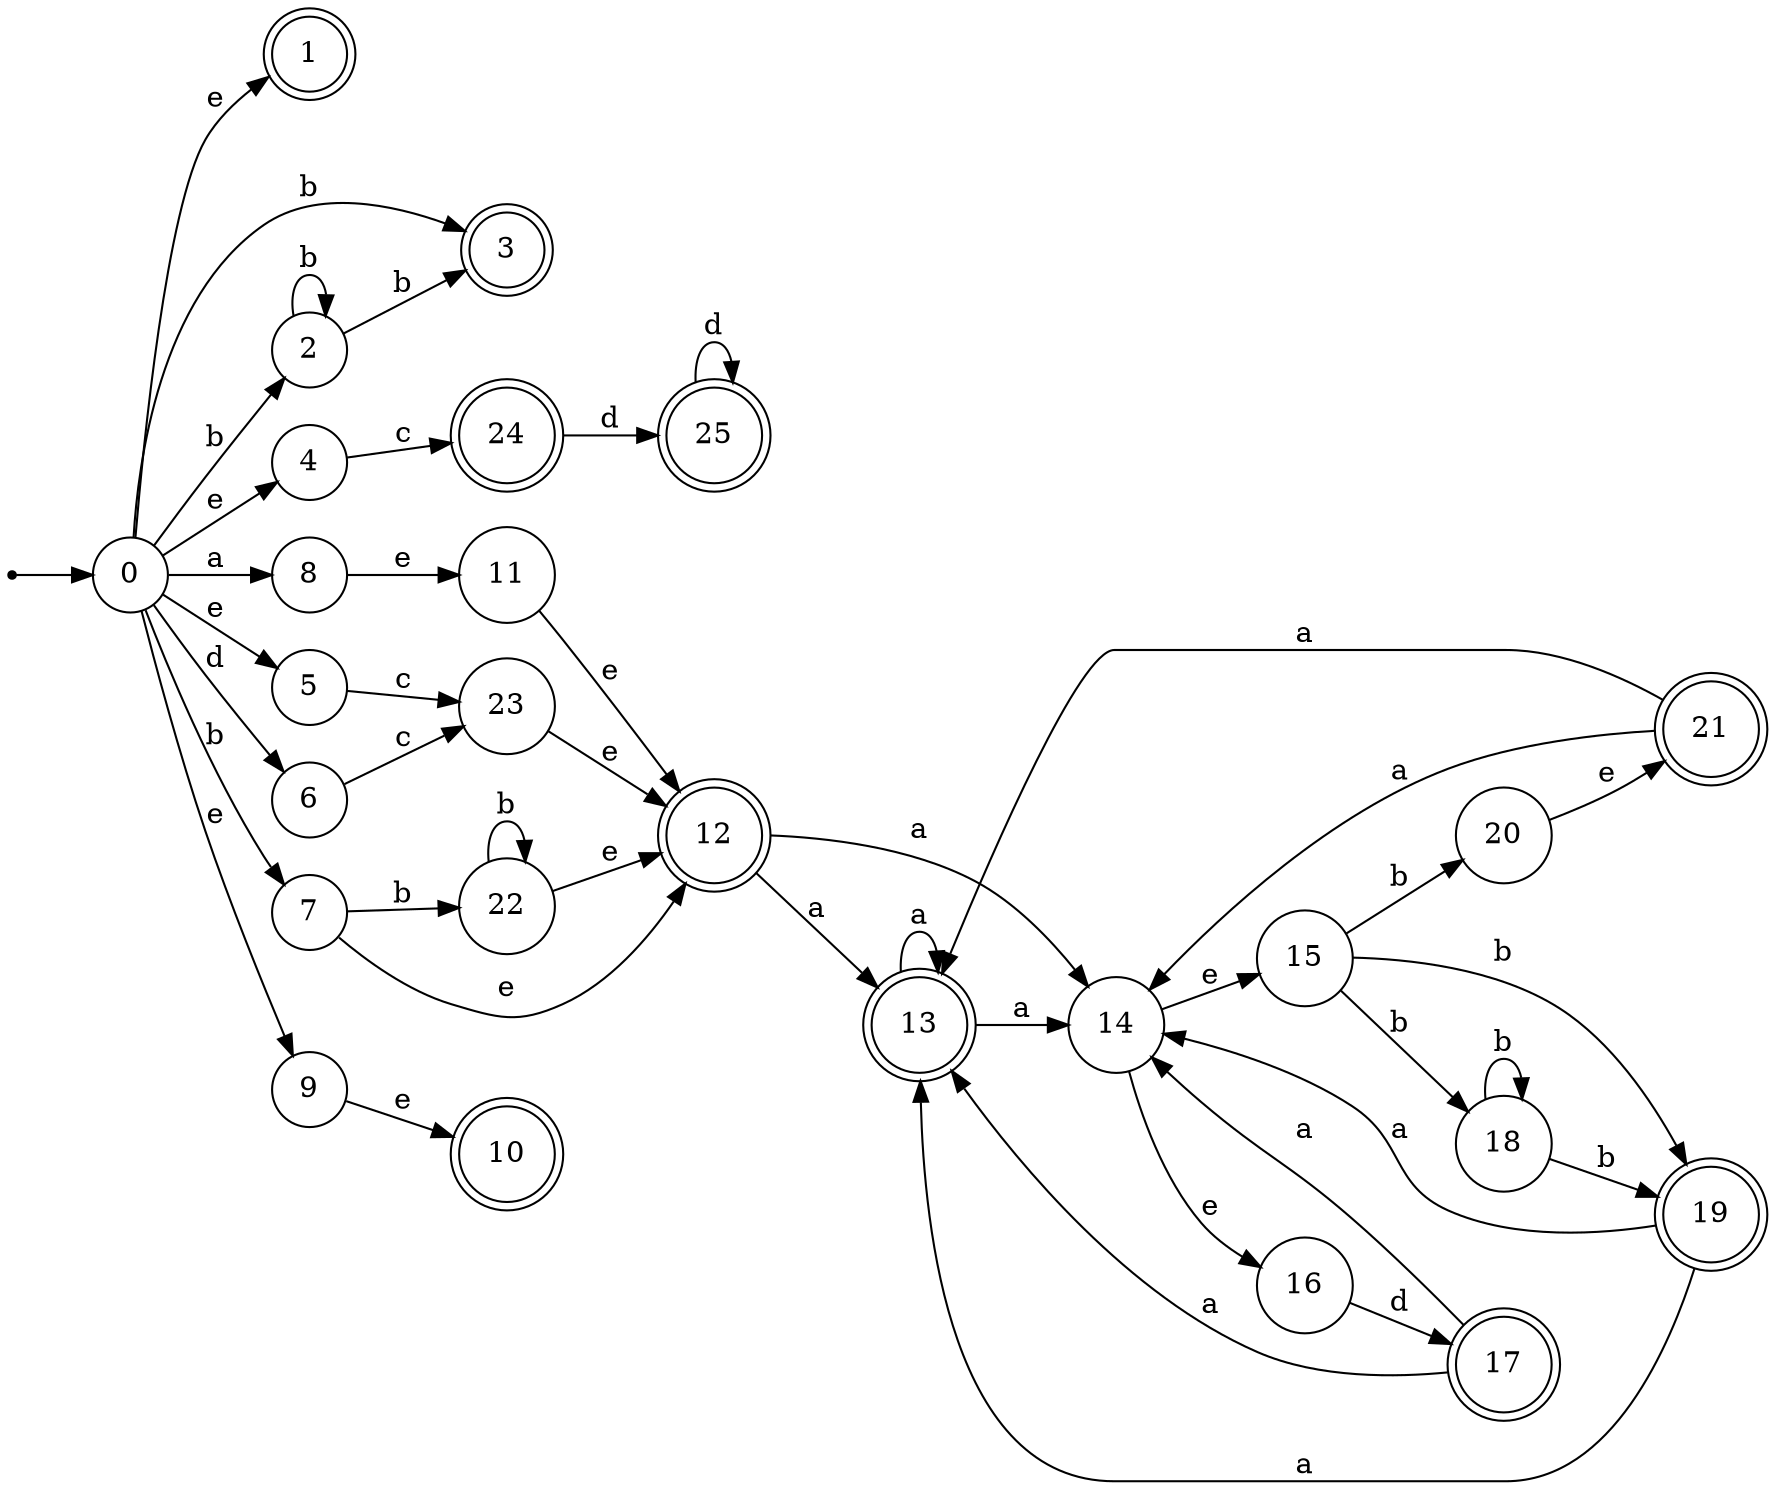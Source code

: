 digraph finite_state_machine {
rankdir=LR;
size="20,20";
node [shape = point]; "dummy0"
node [shape = circle]; "0";
"dummy0" -> "0";
node [shape = doublecircle]; "1";node [shape = circle]; "2";
node [shape = doublecircle]; "3";node [shape = circle]; "4";
node [shape = circle]; "5";
node [shape = circle]; "6";
node [shape = circle]; "7";
node [shape = circle]; "8";
node [shape = circle]; "9";
node [shape = doublecircle]; "10";node [shape = circle]; "11";
node [shape = doublecircle]; "12";node [shape = doublecircle]; "13";node [shape = circle]; "14";
node [shape = circle]; "15";
node [shape = circle]; "16";
node [shape = doublecircle]; "17";node [shape = circle]; "18";
node [shape = doublecircle]; "19";node [shape = circle]; "20";
node [shape = doublecircle]; "21";node [shape = circle]; "22";
node [shape = circle]; "23";
node [shape = doublecircle]; "24";node [shape = doublecircle]; "25";"0" -> "1" [label = "e"];
 "0" -> "4" [label = "e"];
 "0" -> "5" [label = "e"];
 "0" -> "9" [label = "e"];
 "0" -> "2" [label = "b"];
 "0" -> "3" [label = "b"];
 "0" -> "7" [label = "b"];
 "0" -> "6" [label = "d"];
 "0" -> "8" [label = "a"];
 "9" -> "10" [label = "e"];
 "8" -> "11" [label = "e"];
 "11" -> "12" [label = "e"];
 "12" -> "13" [label = "a"];
 "12" -> "14" [label = "a"];
 "14" -> "16" [label = "e"];
 "14" -> "15" [label = "e"];
 "16" -> "17" [label = "d"];
 "17" -> "13" [label = "a"];
 "17" -> "14" [label = "a"];
 "15" -> "18" [label = "b"];
 "15" -> "19" [label = "b"];
 "15" -> "20" [label = "b"];
 "20" -> "21" [label = "e"];
 "21" -> "13" [label = "a"];
 "21" -> "14" [label = "a"];
 "19" -> "13" [label = "a"];
 "19" -> "14" [label = "a"];
 "18" -> "18" [label = "b"];
 "18" -> "19" [label = "b"];
 "13" -> "13" [label = "a"];
 "13" -> "14" [label = "a"];
 "7" -> "22" [label = "b"];
 "7" -> "12" [label = "e"];
 "22" -> "22" [label = "b"];
 "22" -> "12" [label = "e"];
 "6" -> "23" [label = "c"];
 "23" -> "12" [label = "e"];
 "5" -> "23" [label = "c"];
 "4" -> "24" [label = "c"];
 "24" -> "25" [label = "d"];
 "25" -> "25" [label = "d"];
 "2" -> "2" [label = "b"];
 "2" -> "3" [label = "b"];
 }
